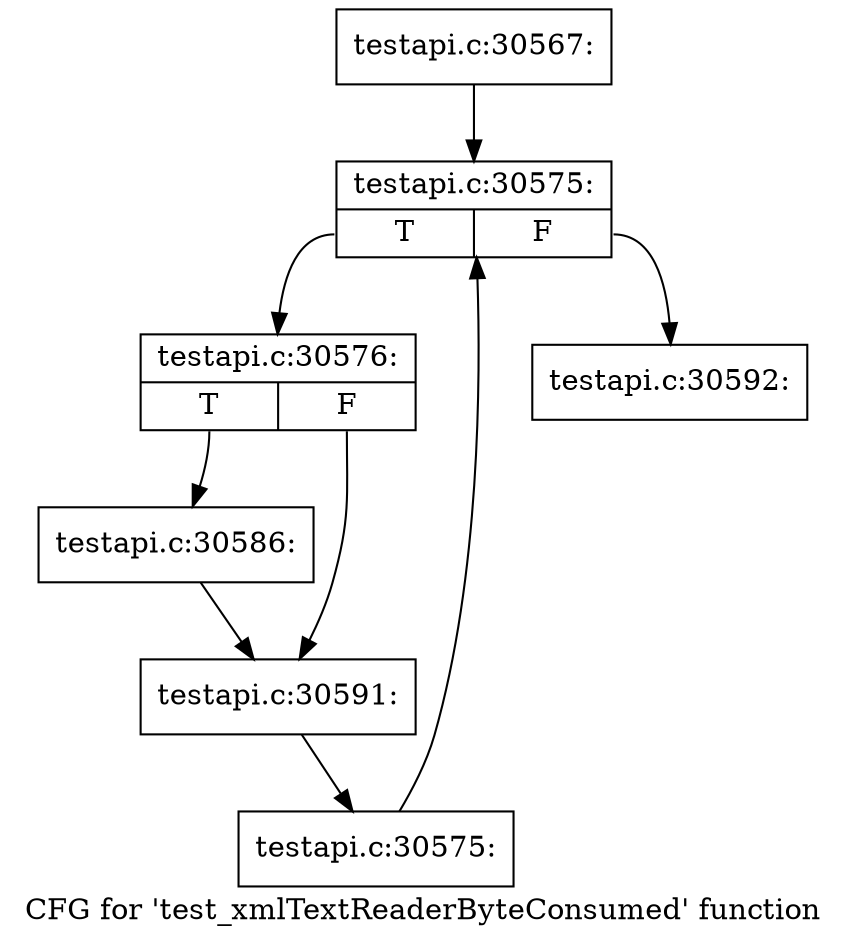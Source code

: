digraph "CFG for 'test_xmlTextReaderByteConsumed' function" {
	label="CFG for 'test_xmlTextReaderByteConsumed' function";

	Node0x5132560 [shape=record,label="{testapi.c:30567:}"];
	Node0x5132560 -> Node0x513a180;
	Node0x513a180 [shape=record,label="{testapi.c:30575:|{<s0>T|<s1>F}}"];
	Node0x513a180:s0 -> Node0x513a460;
	Node0x513a180:s1 -> Node0x5139fe0;
	Node0x513a460 [shape=record,label="{testapi.c:30576:|{<s0>T|<s1>F}}"];
	Node0x513a460:s0 -> Node0x513b330;
	Node0x513a460:s1 -> Node0x513bb00;
	Node0x513b330 [shape=record,label="{testapi.c:30586:}"];
	Node0x513b330 -> Node0x513bb00;
	Node0x513bb00 [shape=record,label="{testapi.c:30591:}"];
	Node0x513bb00 -> Node0x513a3d0;
	Node0x513a3d0 [shape=record,label="{testapi.c:30575:}"];
	Node0x513a3d0 -> Node0x513a180;
	Node0x5139fe0 [shape=record,label="{testapi.c:30592:}"];
}
